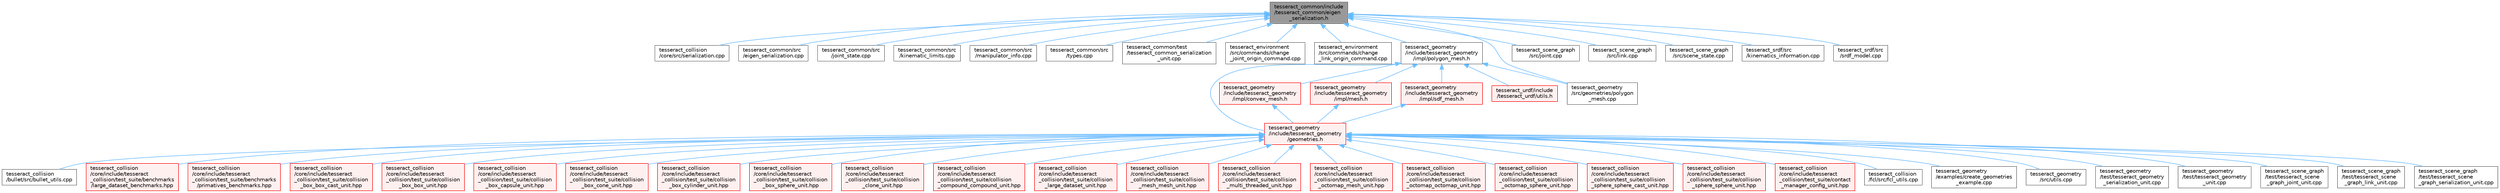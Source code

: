 digraph "tesseract_common/include/tesseract_common/eigen_serialization.h"
{
 // LATEX_PDF_SIZE
  bgcolor="transparent";
  edge [fontname=Helvetica,fontsize=10,labelfontname=Helvetica,labelfontsize=10];
  node [fontname=Helvetica,fontsize=10,shape=box,height=0.2,width=0.4];
  Node1 [label="tesseract_common/include\l/tesseract_common/eigen\l_serialization.h",height=0.2,width=0.4,color="gray40", fillcolor="grey60", style="filled", fontcolor="black",tooltip=" "];
  Node1 -> Node2 [dir="back",color="steelblue1",style="solid"];
  Node2 [label="tesseract_collision\l/core/src/serialization.cpp",height=0.2,width=0.4,color="grey40", fillcolor="white", style="filled",URL="$d6/d5a/serialization_8cpp.html",tooltip="Contact results serialization wrappers."];
  Node1 -> Node3 [dir="back",color="steelblue1",style="solid"];
  Node3 [label="tesseract_common/src\l/eigen_serialization.cpp",height=0.2,width=0.4,color="grey40", fillcolor="white", style="filled",URL="$db/dd0/eigen__serialization_8cpp.html",tooltip=" "];
  Node1 -> Node4 [dir="back",color="steelblue1",style="solid"];
  Node4 [label="tesseract_common/src\l/joint_state.cpp",height=0.2,width=0.4,color="grey40", fillcolor="white", style="filled",URL="$d6/dec/joint__state_8cpp.html",tooltip="Tesseract Joint State."];
  Node1 -> Node5 [dir="back",color="steelblue1",style="solid"];
  Node5 [label="tesseract_common/src\l/kinematic_limits.cpp",height=0.2,width=0.4,color="grey40", fillcolor="white", style="filled",URL="$d2/dc5/kinematic__limits_8cpp.html",tooltip=" "];
  Node1 -> Node6 [dir="back",color="steelblue1",style="solid"];
  Node6 [label="tesseract_common/src\l/manipulator_info.cpp",height=0.2,width=0.4,color="grey40", fillcolor="white", style="filled",URL="$d5/dd9/manipulator__info_8cpp.html",tooltip=" "];
  Node1 -> Node7 [dir="back",color="steelblue1",style="solid"];
  Node7 [label="tesseract_common/src\l/types.cpp",height=0.2,width=0.4,color="grey40", fillcolor="white", style="filled",URL="$d8/d8c/tesseract__common_2src_2types_8cpp.html",tooltip="Common Tesseract Types."];
  Node1 -> Node8 [dir="back",color="steelblue1",style="solid"];
  Node8 [label="tesseract_common/test\l/tesseract_common_serialization\l_unit.cpp",height=0.2,width=0.4,color="grey40", fillcolor="white", style="filled",URL="$d4/d44/tesseract__common__serialization__unit_8cpp.html",tooltip="Tests serialization of types in tesseract_common."];
  Node1 -> Node9 [dir="back",color="steelblue1",style="solid"];
  Node9 [label="tesseract_environment\l/src/commands/change\l_joint_origin_command.cpp",height=0.2,width=0.4,color="grey40", fillcolor="white", style="filled",URL="$d9/dbd/change__joint__origin__command_8cpp.html",tooltip="Used to change joint origin."];
  Node1 -> Node10 [dir="back",color="steelblue1",style="solid"];
  Node10 [label="tesseract_environment\l/src/commands/change\l_link_origin_command.cpp",height=0.2,width=0.4,color="grey40", fillcolor="white", style="filled",URL="$df/d75/change__link__origin__command_8cpp.html",tooltip="Used to change a link origin."];
  Node1 -> Node11 [dir="back",color="steelblue1",style="solid"];
  Node11 [label="tesseract_geometry\l/include/tesseract_geometry\l/impl/polygon_mesh.h",height=0.2,width=0.4,color="grey40", fillcolor="white", style="filled",URL="$d2/deb/polygon__mesh_8h.html",tooltip="Tesseract Polygon Mesh Geometry."];
  Node11 -> Node12 [dir="back",color="steelblue1",style="solid"];
  Node12 [label="tesseract_geometry\l/include/tesseract_geometry\l/geometries.h",height=0.2,width=0.4,color="red", fillcolor="#FFF0F0", style="filled",URL="$d4/ddb/geometries_8h.html",tooltip="Tesseract Geometries."];
  Node12 -> Node13 [dir="back",color="steelblue1",style="solid"];
  Node13 [label="tesseract_collision\l/bullet/src/bullet_utils.cpp",height=0.2,width=0.4,color="grey40", fillcolor="white", style="filled",URL="$d5/d06/bullet__utils_8cpp.html",tooltip="Tesseract ROS Bullet environment utility function."];
  Node12 -> Node14 [dir="back",color="steelblue1",style="solid"];
  Node14 [label="tesseract_collision\l/core/include/tesseract\l_collision/test_suite/benchmarks\l/large_dataset_benchmarks.hpp",height=0.2,width=0.4,color="red", fillcolor="#FFF0F0", style="filled",URL="$d6/dd9/large__dataset__benchmarks_8hpp.html",tooltip=" "];
  Node12 -> Node18 [dir="back",color="steelblue1",style="solid"];
  Node18 [label="tesseract_collision\l/core/include/tesseract\l_collision/test_suite/benchmarks\l/primatives_benchmarks.hpp",height=0.2,width=0.4,color="red", fillcolor="#FFF0F0", style="filled",URL="$d6/d70/primatives__benchmarks_8hpp.html",tooltip=" "];
  Node12 -> Node19 [dir="back",color="steelblue1",style="solid"];
  Node19 [label="tesseract_collision\l/core/include/tesseract\l_collision/test_suite/collision\l_box_box_cast_unit.hpp",height=0.2,width=0.4,color="red", fillcolor="#FFF0F0", style="filled",URL="$d3/d5d/collision__box__box__cast__unit_8hpp.html",tooltip=" "];
  Node12 -> Node21 [dir="back",color="steelblue1",style="solid"];
  Node21 [label="tesseract_collision\l/core/include/tesseract\l_collision/test_suite/collision\l_box_box_unit.hpp",height=0.2,width=0.4,color="red", fillcolor="#FFF0F0", style="filled",URL="$d1/d83/collision__box__box__unit_8hpp.html",tooltip=" "];
  Node12 -> Node23 [dir="back",color="steelblue1",style="solid"];
  Node23 [label="tesseract_collision\l/core/include/tesseract\l_collision/test_suite/collision\l_box_capsule_unit.hpp",height=0.2,width=0.4,color="red", fillcolor="#FFF0F0", style="filled",URL="$d2/dd3/collision__box__capsule__unit_8hpp.html",tooltip=" "];
  Node12 -> Node25 [dir="back",color="steelblue1",style="solid"];
  Node25 [label="tesseract_collision\l/core/include/tesseract\l_collision/test_suite/collision\l_box_cone_unit.hpp",height=0.2,width=0.4,color="red", fillcolor="#FFF0F0", style="filled",URL="$de/d86/collision__box__cone__unit_8hpp.html",tooltip=" "];
  Node12 -> Node27 [dir="back",color="steelblue1",style="solid"];
  Node27 [label="tesseract_collision\l/core/include/tesseract\l_collision/test_suite/collision\l_box_cylinder_unit.hpp",height=0.2,width=0.4,color="red", fillcolor="#FFF0F0", style="filled",URL="$d1/d1b/collision__box__cylinder__unit_8hpp.html",tooltip=" "];
  Node12 -> Node29 [dir="back",color="steelblue1",style="solid"];
  Node29 [label="tesseract_collision\l/core/include/tesseract\l_collision/test_suite/collision\l_box_sphere_unit.hpp",height=0.2,width=0.4,color="red", fillcolor="#FFF0F0", style="filled",URL="$d8/dd9/collision__box__sphere__unit_8hpp.html",tooltip=" "];
  Node12 -> Node31 [dir="back",color="steelblue1",style="solid"];
  Node31 [label="tesseract_collision\l/core/include/tesseract\l_collision/test_suite/collision\l_clone_unit.hpp",height=0.2,width=0.4,color="red", fillcolor="#FFF0F0", style="filled",URL="$d6/d36/collision__clone__unit_8hpp.html",tooltip=" "];
  Node12 -> Node33 [dir="back",color="steelblue1",style="solid"];
  Node33 [label="tesseract_collision\l/core/include/tesseract\l_collision/test_suite/collision\l_compound_compound_unit.hpp",height=0.2,width=0.4,color="red", fillcolor="#FFF0F0", style="filled",URL="$dd/dfd/collision__compound__compound__unit_8hpp.html",tooltip=" "];
  Node12 -> Node35 [dir="back",color="steelblue1",style="solid"];
  Node35 [label="tesseract_collision\l/core/include/tesseract\l_collision/test_suite/collision\l_large_dataset_unit.hpp",height=0.2,width=0.4,color="red", fillcolor="#FFF0F0", style="filled",URL="$d7/d23/collision__large__dataset__unit_8hpp.html",tooltip=" "];
  Node12 -> Node37 [dir="back",color="steelblue1",style="solid"];
  Node37 [label="tesseract_collision\l/core/include/tesseract\l_collision/test_suite/collision\l_mesh_mesh_unit.hpp",height=0.2,width=0.4,color="red", fillcolor="#FFF0F0", style="filled",URL="$da/dd9/collision__mesh__mesh__unit_8hpp.html",tooltip=" "];
  Node12 -> Node39 [dir="back",color="steelblue1",style="solid"];
  Node39 [label="tesseract_collision\l/core/include/tesseract\l_collision/test_suite/collision\l_multi_threaded_unit.hpp",height=0.2,width=0.4,color="red", fillcolor="#FFF0F0", style="filled",URL="$de/d2c/collision__multi__threaded__unit_8hpp.html",tooltip=" "];
  Node12 -> Node41 [dir="back",color="steelblue1",style="solid"];
  Node41 [label="tesseract_collision\l/core/include/tesseract\l_collision/test_suite/collision\l_octomap_mesh_unit.hpp",height=0.2,width=0.4,color="red", fillcolor="#FFF0F0", style="filled",URL="$d9/d70/collision__octomap__mesh__unit_8hpp.html",tooltip=" "];
  Node12 -> Node43 [dir="back",color="steelblue1",style="solid"];
  Node43 [label="tesseract_collision\l/core/include/tesseract\l_collision/test_suite/collision\l_octomap_octomap_unit.hpp",height=0.2,width=0.4,color="red", fillcolor="#FFF0F0", style="filled",URL="$d7/d2c/collision__octomap__octomap__unit_8hpp.html",tooltip=" "];
  Node12 -> Node45 [dir="back",color="steelblue1",style="solid"];
  Node45 [label="tesseract_collision\l/core/include/tesseract\l_collision/test_suite/collision\l_octomap_sphere_unit.hpp",height=0.2,width=0.4,color="red", fillcolor="#FFF0F0", style="filled",URL="$dc/d2d/collision__octomap__sphere__unit_8hpp.html",tooltip=" "];
  Node12 -> Node47 [dir="back",color="steelblue1",style="solid"];
  Node47 [label="tesseract_collision\l/core/include/tesseract\l_collision/test_suite/collision\l_sphere_sphere_cast_unit.hpp",height=0.2,width=0.4,color="red", fillcolor="#FFF0F0", style="filled",URL="$dd/dce/collision__sphere__sphere__cast__unit_8hpp.html",tooltip=" "];
  Node12 -> Node49 [dir="back",color="steelblue1",style="solid"];
  Node49 [label="tesseract_collision\l/core/include/tesseract\l_collision/test_suite/collision\l_sphere_sphere_unit.hpp",height=0.2,width=0.4,color="red", fillcolor="#FFF0F0", style="filled",URL="$d5/d45/collision__sphere__sphere__unit_8hpp.html",tooltip=" "];
  Node12 -> Node51 [dir="back",color="steelblue1",style="solid"];
  Node51 [label="tesseract_collision\l/core/include/tesseract\l_collision/test_suite/contact\l_manager_config_unit.hpp",height=0.2,width=0.4,color="red", fillcolor="#FFF0F0", style="filled",URL="$d4/df0/contact__manager__config__unit_8hpp.html",tooltip=" "];
  Node12 -> Node53 [dir="back",color="steelblue1",style="solid"];
  Node53 [label="tesseract_collision\l/fcl/src/fcl_utils.cpp",height=0.2,width=0.4,color="grey40", fillcolor="white", style="filled",URL="$dc/d03/fcl__utils_8cpp.html",tooltip="Tesseract ROS FCL Utility Functions."];
  Node12 -> Node54 [dir="back",color="steelblue1",style="solid"];
  Node54 [label="tesseract_geometry\l/examples/create_geometries\l_example.cpp",height=0.2,width=0.4,color="grey40", fillcolor="white", style="filled",URL="$df/d4d/create__geometries__example_8cpp.html",tooltip=" "];
  Node12 -> Node55 [dir="back",color="steelblue1",style="solid"];
  Node55 [label="tesseract_geometry\l/src/utils.cpp",height=0.2,width=0.4,color="grey40", fillcolor="white", style="filled",URL="$d8/dd4/tesseract__geometry_2src_2utils_8cpp.html",tooltip="Tesseract Geometry Utility Function."];
  Node12 -> Node56 [dir="back",color="steelblue1",style="solid"];
  Node56 [label="tesseract_geometry\l/test/tesseract_geometry\l_serialization_unit.cpp",height=0.2,width=0.4,color="grey40", fillcolor="white", style="filled",URL="$d2/d49/tesseract__geometry__serialization__unit_8cpp.html",tooltip="Tests serialization of geometry."];
  Node12 -> Node57 [dir="back",color="steelblue1",style="solid"];
  Node57 [label="tesseract_geometry\l/test/tesseract_geometry\l_unit.cpp",height=0.2,width=0.4,color="grey40", fillcolor="white", style="filled",URL="$d7/d07/tesseract__geometry__unit_8cpp.html",tooltip=" "];
  Node12 -> Node58 [dir="back",color="steelblue1",style="solid"];
  Node58 [label="tesseract_scene_graph\l/test/tesseract_scene\l_graph_joint_unit.cpp",height=0.2,width=0.4,color="grey40", fillcolor="white", style="filled",URL="$dd/dc3/tesseract__scene__graph__joint__unit_8cpp.html",tooltip=" "];
  Node12 -> Node59 [dir="back",color="steelblue1",style="solid"];
  Node59 [label="tesseract_scene_graph\l/test/tesseract_scene\l_graph_link_unit.cpp",height=0.2,width=0.4,color="grey40", fillcolor="white", style="filled",URL="$d3/de4/tesseract__scene__graph__link__unit_8cpp.html",tooltip=" "];
  Node12 -> Node60 [dir="back",color="steelblue1",style="solid"];
  Node60 [label="tesseract_scene_graph\l/test/tesseract_scene\l_graph_serialization_unit.cpp",height=0.2,width=0.4,color="grey40", fillcolor="white", style="filled",URL="$d8/daa/tesseract__scene__graph__serialization__unit_8cpp.html",tooltip="Tests serialization of tesseract_scene_graph."];
  Node11 -> Node65 [dir="back",color="steelblue1",style="solid"];
  Node65 [label="tesseract_geometry\l/include/tesseract_geometry\l/impl/convex_mesh.h",height=0.2,width=0.4,color="red", fillcolor="#FFF0F0", style="filled",URL="$de/dd2/tesseract__geometry_2include_2tesseract__geometry_2impl_2convex__mesh_8h.html",tooltip="Tesseract Convex Mesh Geometry."];
  Node65 -> Node12 [dir="back",color="steelblue1",style="solid"];
  Node11 -> Node79 [dir="back",color="steelblue1",style="solid"];
  Node79 [label="tesseract_geometry\l/include/tesseract_geometry\l/impl/mesh.h",height=0.2,width=0.4,color="red", fillcolor="#FFF0F0", style="filled",URL="$d5/d93/tesseract__geometry_2include_2tesseract__geometry_2impl_2mesh_8h.html",tooltip="Tesseract Mesh Geometry."];
  Node79 -> Node12 [dir="back",color="steelblue1",style="solid"];
  Node11 -> Node85 [dir="back",color="steelblue1",style="solid"];
  Node85 [label="tesseract_geometry\l/include/tesseract_geometry\l/impl/sdf_mesh.h",height=0.2,width=0.4,color="red", fillcolor="#FFF0F0", style="filled",URL="$d2/d17/tesseract__geometry_2include_2tesseract__geometry_2impl_2sdf__mesh_8h.html",tooltip="Tesseract SDF Mesh Geometry."];
  Node85 -> Node12 [dir="back",color="steelblue1",style="solid"];
  Node11 -> Node89 [dir="back",color="steelblue1",style="solid"];
  Node89 [label="tesseract_geometry\l/src/geometries/polygon\l_mesh.cpp",height=0.2,width=0.4,color="grey40", fillcolor="white", style="filled",URL="$d4/d4e/polygon__mesh_8cpp.html",tooltip="Tesseract PolygonMesh Geometry."];
  Node11 -> Node90 [dir="back",color="steelblue1",style="solid"];
  Node90 [label="tesseract_urdf/include\l/tesseract_urdf/utils.h",height=0.2,width=0.4,color="red", fillcolor="#FFF0F0", style="filled",URL="$d4/d9c/tesseract__urdf_2include_2tesseract__urdf_2utils_8h.html",tooltip=" "];
  Node1 -> Node89 [dir="back",color="steelblue1",style="solid"];
  Node1 -> Node107 [dir="back",color="steelblue1",style="solid"];
  Node107 [label="tesseract_scene_graph\l/src/joint.cpp",height=0.2,width=0.4,color="grey40", fillcolor="white", style="filled",URL="$d2/dec/tesseract__scene__graph_2src_2joint_8cpp.html",tooltip="TesseractJoint."];
  Node1 -> Node108 [dir="back",color="steelblue1",style="solid"];
  Node108 [label="tesseract_scene_graph\l/src/link.cpp",height=0.2,width=0.4,color="grey40", fillcolor="white", style="filled",URL="$d4/d93/tesseract__scene__graph_2src_2link_8cpp.html",tooltip="Tesseract Link."];
  Node1 -> Node109 [dir="back",color="steelblue1",style="solid"];
  Node109 [label="tesseract_scene_graph\l/src/scene_state.cpp",height=0.2,width=0.4,color="grey40", fillcolor="white", style="filled",URL="$db/d89/scene__state_8cpp.html",tooltip="This holds a state of the scene."];
  Node1 -> Node110 [dir="back",color="steelblue1",style="solid"];
  Node110 [label="tesseract_srdf/src\l/kinematics_information.cpp",height=0.2,width=0.4,color="grey40", fillcolor="white", style="filled",URL="$dd/d41/kinematics__information_8cpp.html",tooltip="This hold the kinematics information."];
  Node1 -> Node111 [dir="back",color="steelblue1",style="solid"];
  Node111 [label="tesseract_srdf/src\l/srdf_model.cpp",height=0.2,width=0.4,color="grey40", fillcolor="white", style="filled",URL="$d6/de2/srdf__model_8cpp.html",tooltip="Parse srdf xml."];
}
